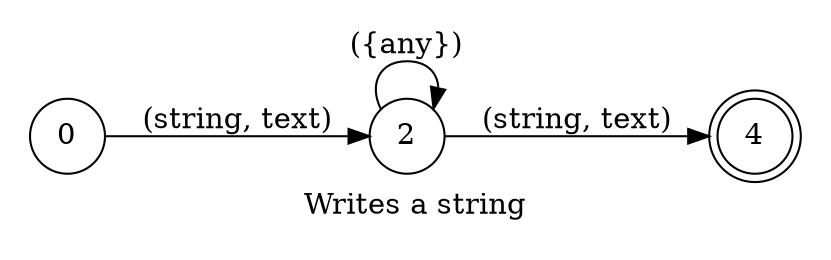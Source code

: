 digraph String {
    id="string";
    label="Writes a string";
    lang="en-US";
    langName="English";
    pad="0.2";
    rankdir=LR;
    disableStopWords="true";
    priority="2";
    node[shape=doublecircle]; 4;
    node[shape=circle];

    0 -> 2 [label="(string, text)"];
    2 -> 2 [label="({any})", store=string];
    2 -> 4 [label="(string, text)"];

    title="Writes a string";
    desc="Writes a string in the editor";

    examples="
      string hello world string,
      string null pointer exeception is bad string,
      text this can be any piece of writing text,
      string hello my name is giovani girogio string,
      text what is happening peter text,
      text H E L L O text,
      string O N U string,
      string U S A string
    ";
}